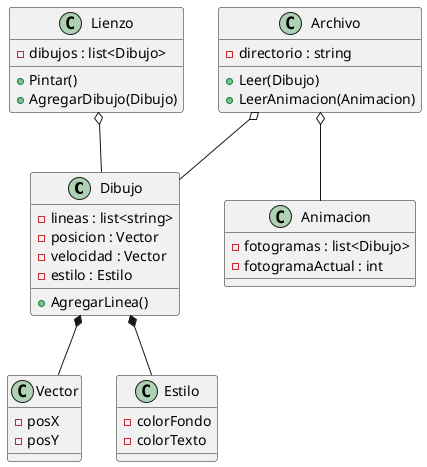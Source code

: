 @startuml Pintor

class Dibujo{
    -lineas : list<string>
    -posicion : Vector
    -velocidad : Vector
    -estilo : Estilo
    +AgregarLinea()
}
class Vector{
    -posX
    -posY
}
class Archivo{
    -directorio : string
    +Leer(Dibujo)
    +LeerAnimacion(Animacion)
}
class Estilo{
    -colorFondo
    -colorTexto
}
class Animacion{
    -fotogramas : list<Dibujo>
    -fotogramaActual : int
}

class Lienzo{
    -dibujos : list<Dibujo>
    +Pintar()
    +AgregarDibujo(Dibujo)
}

Dibujo *-- Vector
Archivo o-- Dibujo
Dibujo *-- Estilo
Archivo o-- Animacion
Lienzo o-- Dibujo

@enduml
